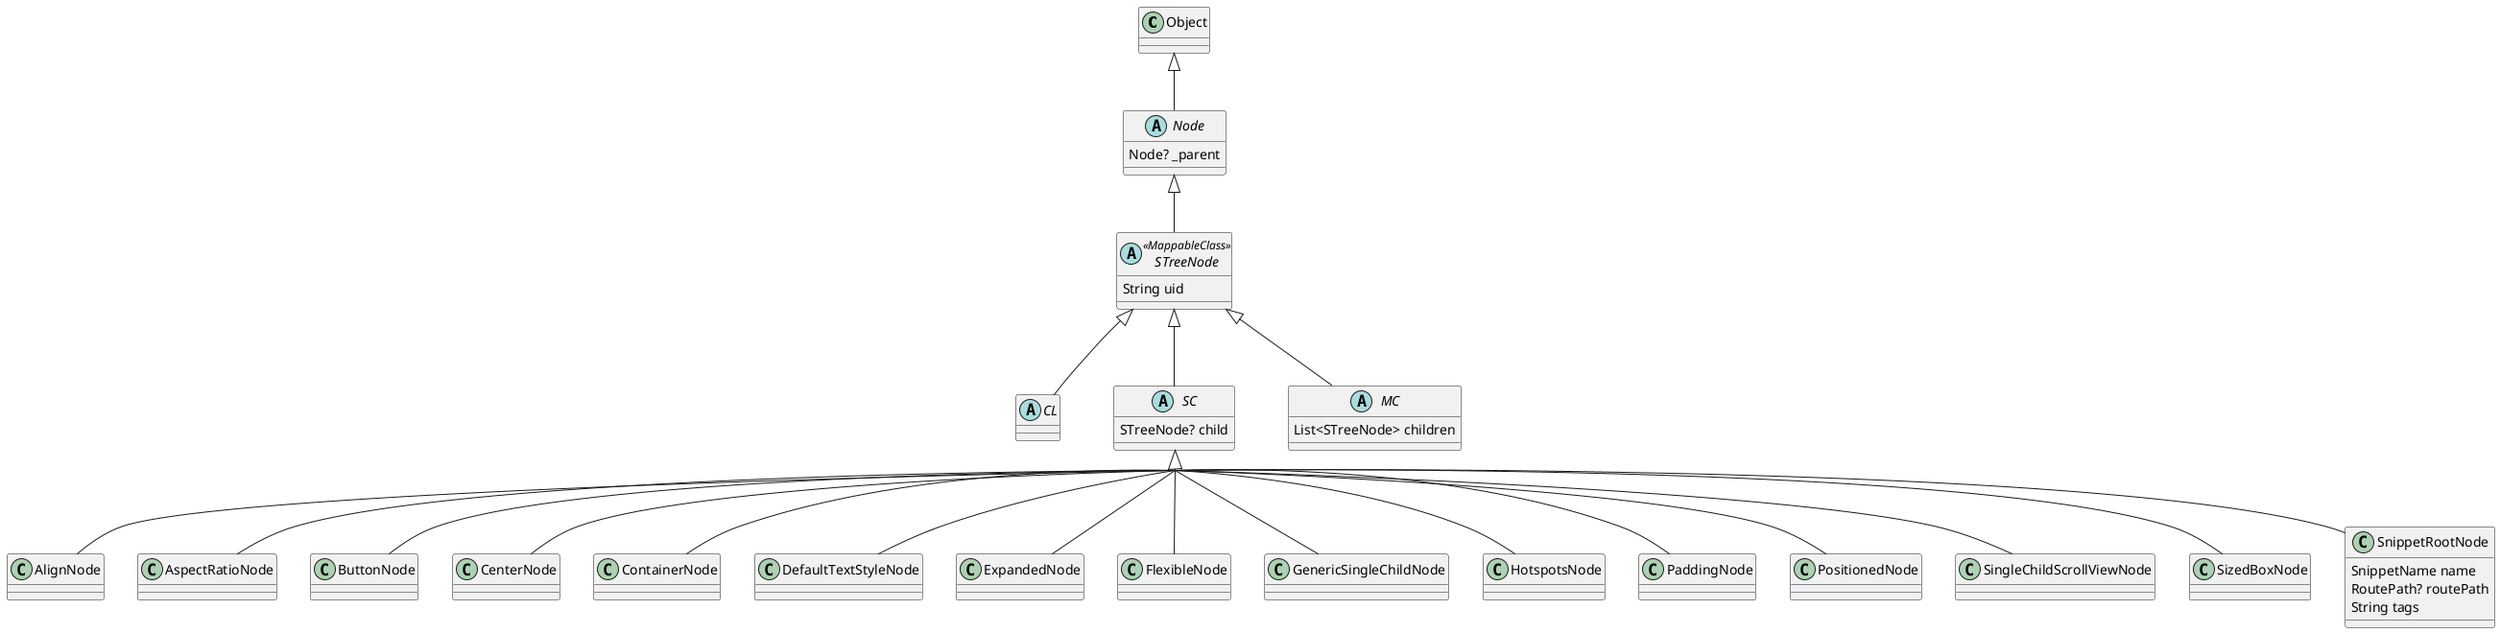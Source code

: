 
@startuml
'https://plantuml.com/class-diagram


class Object

abstract class Node extends Object {
    Node? _parent
}

abstract class STreeNode <<MappableClass>> extends Node {
    String uid
}

skinparam groupInheritance 17
abstract class CL extends STreeNode {}

skinparam groupInheritance 15
abstract class SC extends STreeNode {
   STreeNode? child
}

skinparam groupInheritance 13
abstract class MC extends STreeNode {
   List<STreeNode> children
}

'interface List
'interface Collection

'class AlgCNode extends CL
'class AssetImageNode extends CL
'class ChipNode extends CL
'class FileNode extends CL
'class FirebaseStorageImageNode extends CL
'class FSImageNode extends CL
'class GapNode extends CL
'class GoogleDriveIFrameNode extends CL
'class IFrameNode extends CL
'class MarkdownNode extends CL
'class PlaceholderNode extends CL
'class PollOptionNode extends CL
'class RichTextNode extends CL
'class StepNode extends CL
'class TextNode extends CL
'class UMLImageNode extends CL
'class YTNode extends CL

class AlignNode extends SC
class AspectRatioNode extends SC
class ButtonNode extends SC
class CenterNode extends SC
class ContainerNode extends SC
class DefaultTextStyleNode extends SC
class ExpandedNode extends SC
class FlexibleNode extends SC
class GenericSingleChildNode extends SC
class HotspotsNode extends SC
class PaddingNode extends SC
class PositionedNode extends SC
class SingleChildScrollViewNode extends SC
class SizedBoxNode extends SC
class SnippetRootNode extends SC {
  SnippetName name
  RoutePath? routePath
  String tags
}

'class CarouselNode extends MC
'class DirectoryNode extends MC
'class FlexNode extends MC
'class GenericMultiChildNode extends MC
'class MenuBarNode extends MC
'class PollNode extends MC
'class SplitViewNode extends MC
'class StackNode extends MC
'class StepperNode extends MC
'class SubmenuButtonNode extends MC
'class TabBarNode extends MC
'class TabBarViewNode extends MC
'class WrapNode extends MC
'
'enum TimeUnit {
'DAYS
'HOURS
'MINUTES
'}

@enduml